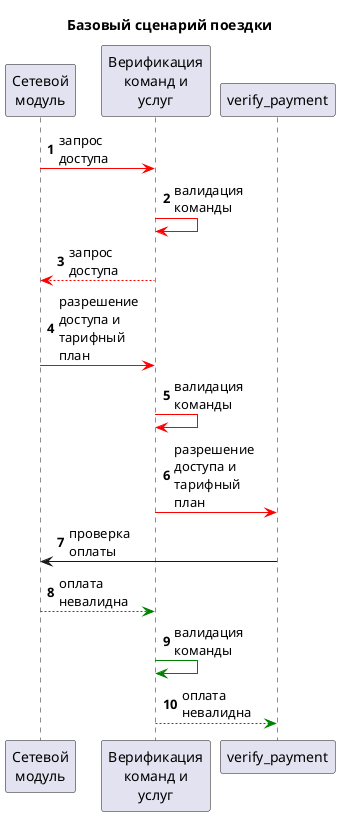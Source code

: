 @startuml
title Базовый сценарий поездки
autonumber
participant "Сетевой\nмодуль" as network
participant "Верификация\nкоманд и\nуслуг" as verify_service

    network -[#red]> verify_service: запрос\nдоступа
    verify_service -[#red]> verify_service: валидация\nкоманды
    verify_service -[#red]-> network: запрос\nдоступа

    network -[#red]> verify_service: разрешение\nдоступа и\nтарифный\nплан
    verify_service -[#red]> verify_service: валидация\nкоманды
    verify_service -[#red]> verify_payment: разрешение\nдоступа и\nтарифный\nплан
    verify_payment -> network: проверка\nоплаты

    network -[#green]-> verify_service: оплата\nневалидна
    verify_service -[#green]> verify_service: валидация\nкоманды
    verify_service -[#green]-> verify_payment: оплата\nневалидна

@enduml